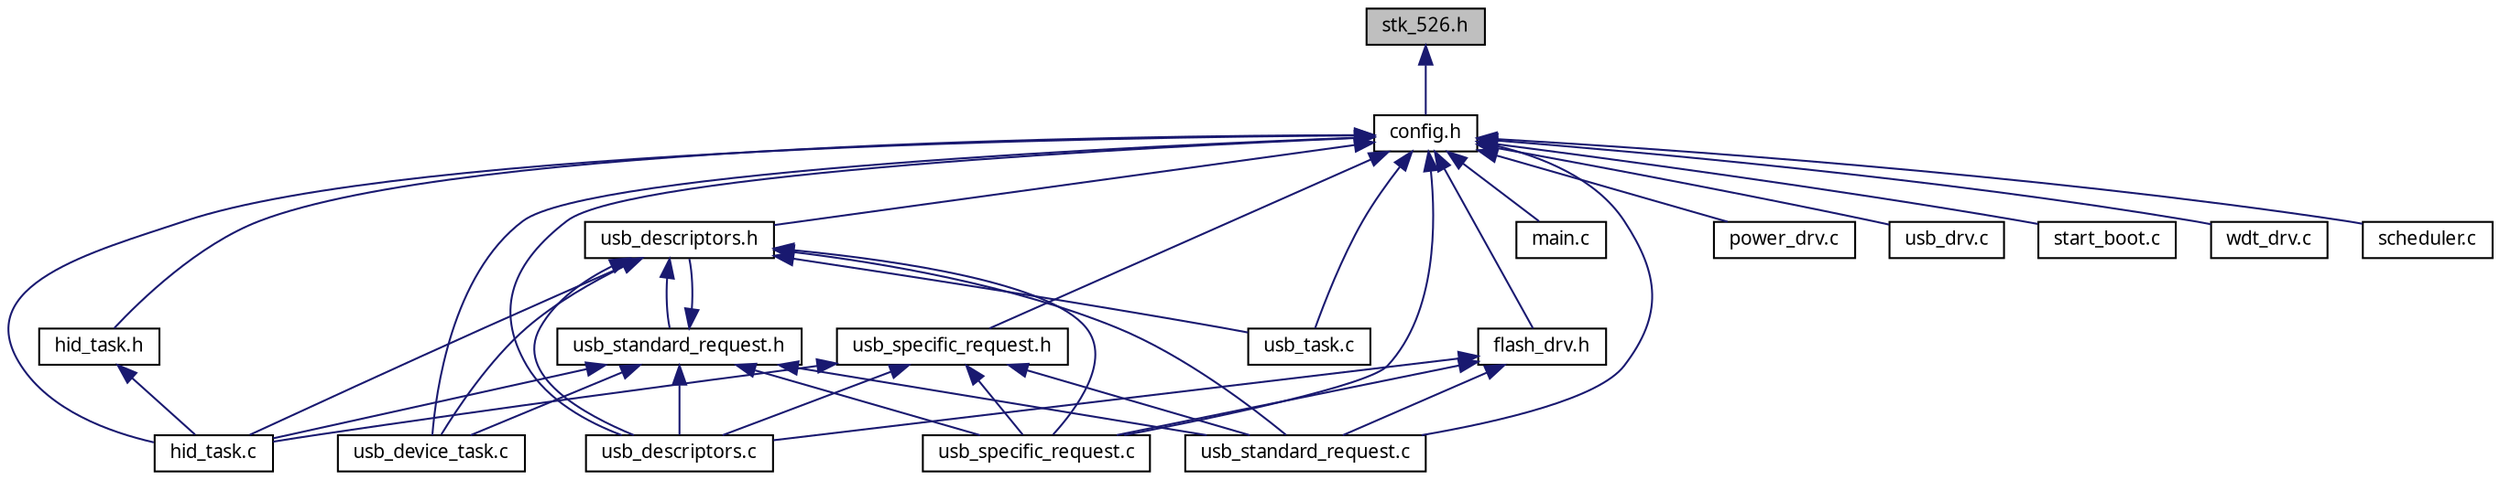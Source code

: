 digraph G
{
  edge [fontname="FreeSans.ttf",fontsize=10,labelfontname="FreeSans.ttf",labelfontsize=10];
  node [fontname="FreeSans.ttf",fontsize=10,shape=record];
  Node1 [label="stk_526.h",height=0.2,width=0.4,color="black", fillcolor="grey75", style="filled" fontcolor="black"];
  Node1 -> Node2 [dir=back,color="midnightblue",fontsize=10,style="solid",fontname="FreeSans.ttf"];
  Node2 [label="config.h",height=0.2,width=0.4,color="black", fillcolor="white", style="filled",URL="$a00020.html"];
  Node2 -> Node3 [dir=back,color="midnightblue",fontsize=10,style="solid",fontname="FreeSans.ttf"];
  Node3 [label="hid_task.c",height=0.2,width=0.4,color="black", fillcolor="white", style="filled",URL="$a00022.html"];
  Node2 -> Node4 [dir=back,color="midnightblue",fontsize=10,style="solid",fontname="FreeSans.ttf"];
  Node4 [label="hid_task.h",height=0.2,width=0.4,color="black", fillcolor="white", style="filled",URL="$a00023.html"];
  Node4 -> Node3 [dir=back,color="midnightblue",fontsize=10,style="solid",fontname="FreeSans.ttf"];
  Node2 -> Node5 [dir=back,color="midnightblue",fontsize=10,style="solid",fontname="FreeSans.ttf"];
  Node5 [label="usb_descriptors.h",height=0.2,width=0.4,color="black", fillcolor="white", style="filled",URL="$a00037.html"];
  Node5 -> Node3 [dir=back,color="midnightblue",fontsize=10,style="solid",fontname="FreeSans.ttf"];
  Node5 -> Node6 [dir=back,color="midnightblue",fontsize=10,style="solid",fontname="FreeSans.ttf"];
  Node6 [label="usb_descriptors.c",height=0.2,width=0.4,color="black", fillcolor="white", style="filled",URL="$a00036.html"];
  Node5 -> Node7 [dir=back,color="midnightblue",fontsize=10,style="solid",fontname="FreeSans.ttf"];
  Node7 [label="usb_specific_request.c",height=0.2,width=0.4,color="black", fillcolor="white", style="filled",URL="$a00042.html"];
  Node5 -> Node8 [dir=back,color="midnightblue",fontsize=10,style="solid",fontname="FreeSans.ttf"];
  Node8 [label="usb_device_task.c",height=0.2,width=0.4,color="black", fillcolor="white", style="filled",URL="$a00038.html"];
  Node5 -> Node9 [dir=back,color="midnightblue",fontsize=10,style="solid",fontname="FreeSans.ttf"];
  Node9 [label="usb_standard_request.c",height=0.2,width=0.4,color="black", fillcolor="white", style="filled",URL="$a00044.html"];
  Node5 -> Node10 [dir=back,color="midnightblue",fontsize=10,style="solid",fontname="FreeSans.ttf"];
  Node10 [label="usb_standard_request.h",height=0.2,width=0.4,color="black", fillcolor="white", style="filled",URL="$a00045.html"];
  Node10 -> Node5 [dir=back,color="midnightblue",fontsize=10,style="solid",fontname="FreeSans.ttf"];
  Node10 -> Node3 [dir=back,color="midnightblue",fontsize=10,style="solid",fontname="FreeSans.ttf"];
  Node10 -> Node6 [dir=back,color="midnightblue",fontsize=10,style="solid",fontname="FreeSans.ttf"];
  Node10 -> Node7 [dir=back,color="midnightblue",fontsize=10,style="solid",fontname="FreeSans.ttf"];
  Node10 -> Node8 [dir=back,color="midnightblue",fontsize=10,style="solid",fontname="FreeSans.ttf"];
  Node10 -> Node9 [dir=back,color="midnightblue",fontsize=10,style="solid",fontname="FreeSans.ttf"];
  Node5 -> Node11 [dir=back,color="midnightblue",fontsize=10,style="solid",fontname="FreeSans.ttf"];
  Node11 [label="usb_task.c",height=0.2,width=0.4,color="black", fillcolor="white", style="filled",URL="$a00046.html"];
  Node2 -> Node12 [dir=back,color="midnightblue",fontsize=10,style="solid",fontname="FreeSans.ttf"];
  Node12 [label="usb_specific_request.h",height=0.2,width=0.4,color="black", fillcolor="white", style="filled",URL="$a00043.html"];
  Node12 -> Node3 [dir=back,color="midnightblue",fontsize=10,style="solid",fontname="FreeSans.ttf"];
  Node12 -> Node6 [dir=back,color="midnightblue",fontsize=10,style="solid",fontname="FreeSans.ttf"];
  Node12 -> Node7 [dir=back,color="midnightblue",fontsize=10,style="solid",fontname="FreeSans.ttf"];
  Node12 -> Node9 [dir=back,color="midnightblue",fontsize=10,style="solid",fontname="FreeSans.ttf"];
  Node2 -> Node13 [dir=back,color="midnightblue",fontsize=10,style="solid",fontname="FreeSans.ttf"];
  Node13 [label="main.c",height=0.2,width=0.4,color="black", fillcolor="white", style="filled",URL="$a00024.html"];
  Node2 -> Node6 [dir=back,color="midnightblue",fontsize=10,style="solid",fontname="FreeSans.ttf"];
  Node2 -> Node7 [dir=back,color="midnightblue",fontsize=10,style="solid",fontname="FreeSans.ttf"];
  Node2 -> Node14 [dir=back,color="midnightblue",fontsize=10,style="solid",fontname="FreeSans.ttf"];
  Node14 [label="flash_drv.h",height=0.2,width=0.4,color="black", fillcolor="white", style="filled",URL="$a00021.html"];
  Node14 -> Node6 [dir=back,color="midnightblue",fontsize=10,style="solid",fontname="FreeSans.ttf"];
  Node14 -> Node7 [dir=back,color="midnightblue",fontsize=10,style="solid",fontname="FreeSans.ttf"];
  Node14 -> Node9 [dir=back,color="midnightblue",fontsize=10,style="solid",fontname="FreeSans.ttf"];
  Node2 -> Node15 [dir=back,color="midnightblue",fontsize=10,style="solid",fontname="FreeSans.ttf"];
  Node15 [label="power_drv.c",height=0.2,width=0.4,color="black", fillcolor="white", style="filled",URL="$a00027.html"];
  Node2 -> Node16 [dir=back,color="midnightblue",fontsize=10,style="solid",fontname="FreeSans.ttf"];
  Node16 [label="usb_drv.c",height=0.2,width=0.4,color="black", fillcolor="white", style="filled",URL="$a00040.html"];
  Node2 -> Node17 [dir=back,color="midnightblue",fontsize=10,style="solid",fontname="FreeSans.ttf"];
  Node17 [label="start_boot.c",height=0.2,width=0.4,color="black", fillcolor="white", style="filled",URL="$a00031.html"];
  Node2 -> Node18 [dir=back,color="midnightblue",fontsize=10,style="solid",fontname="FreeSans.ttf"];
  Node18 [label="wdt_drv.c",height=0.2,width=0.4,color="black", fillcolor="white", style="filled",URL="$a00048.html"];
  Node2 -> Node19 [dir=back,color="midnightblue",fontsize=10,style="solid",fontname="FreeSans.ttf"];
  Node19 [label="scheduler.c",height=0.2,width=0.4,color="black", fillcolor="white", style="filled",URL="$a00029.html"];
  Node2 -> Node8 [dir=back,color="midnightblue",fontsize=10,style="solid",fontname="FreeSans.ttf"];
  Node2 -> Node9 [dir=back,color="midnightblue",fontsize=10,style="solid",fontname="FreeSans.ttf"];
  Node2 -> Node11 [dir=back,color="midnightblue",fontsize=10,style="solid",fontname="FreeSans.ttf"];
}
